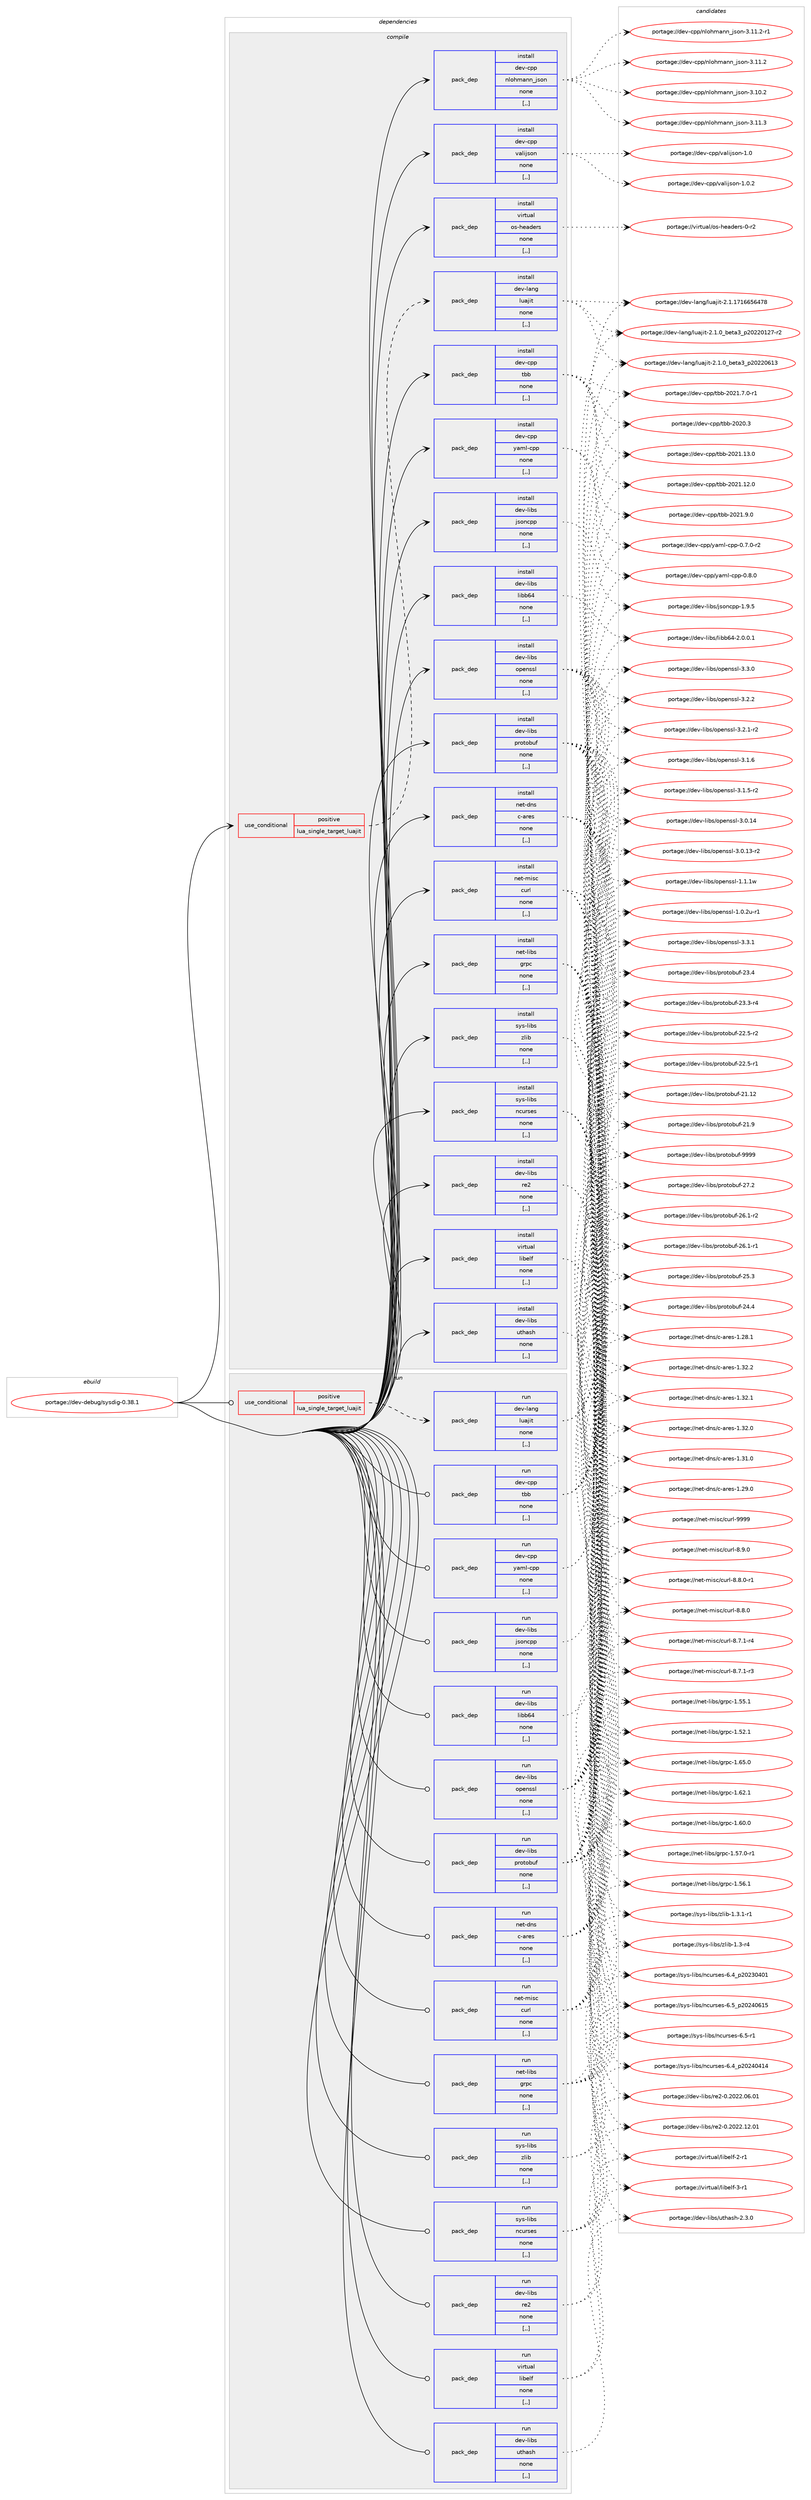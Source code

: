 digraph prolog {

# *************
# Graph options
# *************

newrank=true;
concentrate=true;
compound=true;
graph [rankdir=LR,fontname=Helvetica,fontsize=10,ranksep=1.5];#, ranksep=2.5, nodesep=0.2];
edge  [arrowhead=vee];
node  [fontname=Helvetica,fontsize=10];

# **********
# The ebuild
# **********

subgraph cluster_leftcol {
color=gray;
label=<<i>ebuild</i>>;
id [label="portage://dev-debug/sysdig-0.38.1", color=red, width=4, href="../dev-debug/sysdig-0.38.1.svg"];
}

# ****************
# The dependencies
# ****************

subgraph cluster_midcol {
color=gray;
label=<<i>dependencies</i>>;
subgraph cluster_compile {
fillcolor="#eeeeee";
style=filled;
label=<<i>compile</i>>;
subgraph cond19435 {
dependency73099 [label=<<TABLE BORDER="0" CELLBORDER="1" CELLSPACING="0" CELLPADDING="4"><TR><TD ROWSPAN="3" CELLPADDING="10">use_conditional</TD></TR><TR><TD>positive</TD></TR><TR><TD>lua_single_target_luajit</TD></TR></TABLE>>, shape=none, color=red];
subgraph pack52708 {
dependency73100 [label=<<TABLE BORDER="0" CELLBORDER="1" CELLSPACING="0" CELLPADDING="4" WIDTH="220"><TR><TD ROWSPAN="6" CELLPADDING="30">pack_dep</TD></TR><TR><TD WIDTH="110">install</TD></TR><TR><TD>dev-lang</TD></TR><TR><TD>luajit</TD></TR><TR><TD>none</TD></TR><TR><TD>[,,]</TD></TR></TABLE>>, shape=none, color=blue];
}
dependency73099:e -> dependency73100:w [weight=20,style="dashed",arrowhead="vee"];
}
id:e -> dependency73099:w [weight=20,style="solid",arrowhead="vee"];
subgraph pack52709 {
dependency73101 [label=<<TABLE BORDER="0" CELLBORDER="1" CELLSPACING="0" CELLPADDING="4" WIDTH="220"><TR><TD ROWSPAN="6" CELLPADDING="30">pack_dep</TD></TR><TR><TD WIDTH="110">install</TD></TR><TR><TD>dev-cpp</TD></TR><TR><TD>nlohmann_json</TD></TR><TR><TD>none</TD></TR><TR><TD>[,,]</TD></TR></TABLE>>, shape=none, color=blue];
}
id:e -> dependency73101:w [weight=20,style="solid",arrowhead="vee"];
subgraph pack52710 {
dependency73102 [label=<<TABLE BORDER="0" CELLBORDER="1" CELLSPACING="0" CELLPADDING="4" WIDTH="220"><TR><TD ROWSPAN="6" CELLPADDING="30">pack_dep</TD></TR><TR><TD WIDTH="110">install</TD></TR><TR><TD>dev-cpp</TD></TR><TR><TD>tbb</TD></TR><TR><TD>none</TD></TR><TR><TD>[,,]</TD></TR></TABLE>>, shape=none, color=blue];
}
id:e -> dependency73102:w [weight=20,style="solid",arrowhead="vee"];
subgraph pack52711 {
dependency73103 [label=<<TABLE BORDER="0" CELLBORDER="1" CELLSPACING="0" CELLPADDING="4" WIDTH="220"><TR><TD ROWSPAN="6" CELLPADDING="30">pack_dep</TD></TR><TR><TD WIDTH="110">install</TD></TR><TR><TD>dev-cpp</TD></TR><TR><TD>valijson</TD></TR><TR><TD>none</TD></TR><TR><TD>[,,]</TD></TR></TABLE>>, shape=none, color=blue];
}
id:e -> dependency73103:w [weight=20,style="solid",arrowhead="vee"];
subgraph pack52712 {
dependency73104 [label=<<TABLE BORDER="0" CELLBORDER="1" CELLSPACING="0" CELLPADDING="4" WIDTH="220"><TR><TD ROWSPAN="6" CELLPADDING="30">pack_dep</TD></TR><TR><TD WIDTH="110">install</TD></TR><TR><TD>dev-cpp</TD></TR><TR><TD>yaml-cpp</TD></TR><TR><TD>none</TD></TR><TR><TD>[,,]</TD></TR></TABLE>>, shape=none, color=blue];
}
id:e -> dependency73104:w [weight=20,style="solid",arrowhead="vee"];
subgraph pack52713 {
dependency73105 [label=<<TABLE BORDER="0" CELLBORDER="1" CELLSPACING="0" CELLPADDING="4" WIDTH="220"><TR><TD ROWSPAN="6" CELLPADDING="30">pack_dep</TD></TR><TR><TD WIDTH="110">install</TD></TR><TR><TD>dev-libs</TD></TR><TR><TD>jsoncpp</TD></TR><TR><TD>none</TD></TR><TR><TD>[,,]</TD></TR></TABLE>>, shape=none, color=blue];
}
id:e -> dependency73105:w [weight=20,style="solid",arrowhead="vee"];
subgraph pack52714 {
dependency73106 [label=<<TABLE BORDER="0" CELLBORDER="1" CELLSPACING="0" CELLPADDING="4" WIDTH="220"><TR><TD ROWSPAN="6" CELLPADDING="30">pack_dep</TD></TR><TR><TD WIDTH="110">install</TD></TR><TR><TD>dev-libs</TD></TR><TR><TD>libb64</TD></TR><TR><TD>none</TD></TR><TR><TD>[,,]</TD></TR></TABLE>>, shape=none, color=blue];
}
id:e -> dependency73106:w [weight=20,style="solid",arrowhead="vee"];
subgraph pack52715 {
dependency73107 [label=<<TABLE BORDER="0" CELLBORDER="1" CELLSPACING="0" CELLPADDING="4" WIDTH="220"><TR><TD ROWSPAN="6" CELLPADDING="30">pack_dep</TD></TR><TR><TD WIDTH="110">install</TD></TR><TR><TD>dev-libs</TD></TR><TR><TD>openssl</TD></TR><TR><TD>none</TD></TR><TR><TD>[,,]</TD></TR></TABLE>>, shape=none, color=blue];
}
id:e -> dependency73107:w [weight=20,style="solid",arrowhead="vee"];
subgraph pack52716 {
dependency73108 [label=<<TABLE BORDER="0" CELLBORDER="1" CELLSPACING="0" CELLPADDING="4" WIDTH="220"><TR><TD ROWSPAN="6" CELLPADDING="30">pack_dep</TD></TR><TR><TD WIDTH="110">install</TD></TR><TR><TD>dev-libs</TD></TR><TR><TD>protobuf</TD></TR><TR><TD>none</TD></TR><TR><TD>[,,]</TD></TR></TABLE>>, shape=none, color=blue];
}
id:e -> dependency73108:w [weight=20,style="solid",arrowhead="vee"];
subgraph pack52717 {
dependency73109 [label=<<TABLE BORDER="0" CELLBORDER="1" CELLSPACING="0" CELLPADDING="4" WIDTH="220"><TR><TD ROWSPAN="6" CELLPADDING="30">pack_dep</TD></TR><TR><TD WIDTH="110">install</TD></TR><TR><TD>dev-libs</TD></TR><TR><TD>re2</TD></TR><TR><TD>none</TD></TR><TR><TD>[,,]</TD></TR></TABLE>>, shape=none, color=blue];
}
id:e -> dependency73109:w [weight=20,style="solid",arrowhead="vee"];
subgraph pack52718 {
dependency73110 [label=<<TABLE BORDER="0" CELLBORDER="1" CELLSPACING="0" CELLPADDING="4" WIDTH="220"><TR><TD ROWSPAN="6" CELLPADDING="30">pack_dep</TD></TR><TR><TD WIDTH="110">install</TD></TR><TR><TD>dev-libs</TD></TR><TR><TD>uthash</TD></TR><TR><TD>none</TD></TR><TR><TD>[,,]</TD></TR></TABLE>>, shape=none, color=blue];
}
id:e -> dependency73110:w [weight=20,style="solid",arrowhead="vee"];
subgraph pack52719 {
dependency73111 [label=<<TABLE BORDER="0" CELLBORDER="1" CELLSPACING="0" CELLPADDING="4" WIDTH="220"><TR><TD ROWSPAN="6" CELLPADDING="30">pack_dep</TD></TR><TR><TD WIDTH="110">install</TD></TR><TR><TD>net-dns</TD></TR><TR><TD>c-ares</TD></TR><TR><TD>none</TD></TR><TR><TD>[,,]</TD></TR></TABLE>>, shape=none, color=blue];
}
id:e -> dependency73111:w [weight=20,style="solid",arrowhead="vee"];
subgraph pack52720 {
dependency73112 [label=<<TABLE BORDER="0" CELLBORDER="1" CELLSPACING="0" CELLPADDING="4" WIDTH="220"><TR><TD ROWSPAN="6" CELLPADDING="30">pack_dep</TD></TR><TR><TD WIDTH="110">install</TD></TR><TR><TD>net-libs</TD></TR><TR><TD>grpc</TD></TR><TR><TD>none</TD></TR><TR><TD>[,,]</TD></TR></TABLE>>, shape=none, color=blue];
}
id:e -> dependency73112:w [weight=20,style="solid",arrowhead="vee"];
subgraph pack52721 {
dependency73113 [label=<<TABLE BORDER="0" CELLBORDER="1" CELLSPACING="0" CELLPADDING="4" WIDTH="220"><TR><TD ROWSPAN="6" CELLPADDING="30">pack_dep</TD></TR><TR><TD WIDTH="110">install</TD></TR><TR><TD>net-misc</TD></TR><TR><TD>curl</TD></TR><TR><TD>none</TD></TR><TR><TD>[,,]</TD></TR></TABLE>>, shape=none, color=blue];
}
id:e -> dependency73113:w [weight=20,style="solid",arrowhead="vee"];
subgraph pack52722 {
dependency73114 [label=<<TABLE BORDER="0" CELLBORDER="1" CELLSPACING="0" CELLPADDING="4" WIDTH="220"><TR><TD ROWSPAN="6" CELLPADDING="30">pack_dep</TD></TR><TR><TD WIDTH="110">install</TD></TR><TR><TD>sys-libs</TD></TR><TR><TD>ncurses</TD></TR><TR><TD>none</TD></TR><TR><TD>[,,]</TD></TR></TABLE>>, shape=none, color=blue];
}
id:e -> dependency73114:w [weight=20,style="solid",arrowhead="vee"];
subgraph pack52723 {
dependency73115 [label=<<TABLE BORDER="0" CELLBORDER="1" CELLSPACING="0" CELLPADDING="4" WIDTH="220"><TR><TD ROWSPAN="6" CELLPADDING="30">pack_dep</TD></TR><TR><TD WIDTH="110">install</TD></TR><TR><TD>sys-libs</TD></TR><TR><TD>zlib</TD></TR><TR><TD>none</TD></TR><TR><TD>[,,]</TD></TR></TABLE>>, shape=none, color=blue];
}
id:e -> dependency73115:w [weight=20,style="solid",arrowhead="vee"];
subgraph pack52724 {
dependency73116 [label=<<TABLE BORDER="0" CELLBORDER="1" CELLSPACING="0" CELLPADDING="4" WIDTH="220"><TR><TD ROWSPAN="6" CELLPADDING="30">pack_dep</TD></TR><TR><TD WIDTH="110">install</TD></TR><TR><TD>virtual</TD></TR><TR><TD>libelf</TD></TR><TR><TD>none</TD></TR><TR><TD>[,,]</TD></TR></TABLE>>, shape=none, color=blue];
}
id:e -> dependency73116:w [weight=20,style="solid",arrowhead="vee"];
subgraph pack52725 {
dependency73117 [label=<<TABLE BORDER="0" CELLBORDER="1" CELLSPACING="0" CELLPADDING="4" WIDTH="220"><TR><TD ROWSPAN="6" CELLPADDING="30">pack_dep</TD></TR><TR><TD WIDTH="110">install</TD></TR><TR><TD>virtual</TD></TR><TR><TD>os-headers</TD></TR><TR><TD>none</TD></TR><TR><TD>[,,]</TD></TR></TABLE>>, shape=none, color=blue];
}
id:e -> dependency73117:w [weight=20,style="solid",arrowhead="vee"];
}
subgraph cluster_compileandrun {
fillcolor="#eeeeee";
style=filled;
label=<<i>compile and run</i>>;
}
subgraph cluster_run {
fillcolor="#eeeeee";
style=filled;
label=<<i>run</i>>;
subgraph cond19436 {
dependency73118 [label=<<TABLE BORDER="0" CELLBORDER="1" CELLSPACING="0" CELLPADDING="4"><TR><TD ROWSPAN="3" CELLPADDING="10">use_conditional</TD></TR><TR><TD>positive</TD></TR><TR><TD>lua_single_target_luajit</TD></TR></TABLE>>, shape=none, color=red];
subgraph pack52726 {
dependency73119 [label=<<TABLE BORDER="0" CELLBORDER="1" CELLSPACING="0" CELLPADDING="4" WIDTH="220"><TR><TD ROWSPAN="6" CELLPADDING="30">pack_dep</TD></TR><TR><TD WIDTH="110">run</TD></TR><TR><TD>dev-lang</TD></TR><TR><TD>luajit</TD></TR><TR><TD>none</TD></TR><TR><TD>[,,]</TD></TR></TABLE>>, shape=none, color=blue];
}
dependency73118:e -> dependency73119:w [weight=20,style="dashed",arrowhead="vee"];
}
id:e -> dependency73118:w [weight=20,style="solid",arrowhead="odot"];
subgraph pack52727 {
dependency73120 [label=<<TABLE BORDER="0" CELLBORDER="1" CELLSPACING="0" CELLPADDING="4" WIDTH="220"><TR><TD ROWSPAN="6" CELLPADDING="30">pack_dep</TD></TR><TR><TD WIDTH="110">run</TD></TR><TR><TD>dev-cpp</TD></TR><TR><TD>tbb</TD></TR><TR><TD>none</TD></TR><TR><TD>[,,]</TD></TR></TABLE>>, shape=none, color=blue];
}
id:e -> dependency73120:w [weight=20,style="solid",arrowhead="odot"];
subgraph pack52728 {
dependency73121 [label=<<TABLE BORDER="0" CELLBORDER="1" CELLSPACING="0" CELLPADDING="4" WIDTH="220"><TR><TD ROWSPAN="6" CELLPADDING="30">pack_dep</TD></TR><TR><TD WIDTH="110">run</TD></TR><TR><TD>dev-cpp</TD></TR><TR><TD>yaml-cpp</TD></TR><TR><TD>none</TD></TR><TR><TD>[,,]</TD></TR></TABLE>>, shape=none, color=blue];
}
id:e -> dependency73121:w [weight=20,style="solid",arrowhead="odot"];
subgraph pack52729 {
dependency73122 [label=<<TABLE BORDER="0" CELLBORDER="1" CELLSPACING="0" CELLPADDING="4" WIDTH="220"><TR><TD ROWSPAN="6" CELLPADDING="30">pack_dep</TD></TR><TR><TD WIDTH="110">run</TD></TR><TR><TD>dev-libs</TD></TR><TR><TD>jsoncpp</TD></TR><TR><TD>none</TD></TR><TR><TD>[,,]</TD></TR></TABLE>>, shape=none, color=blue];
}
id:e -> dependency73122:w [weight=20,style="solid",arrowhead="odot"];
subgraph pack52730 {
dependency73123 [label=<<TABLE BORDER="0" CELLBORDER="1" CELLSPACING="0" CELLPADDING="4" WIDTH="220"><TR><TD ROWSPAN="6" CELLPADDING="30">pack_dep</TD></TR><TR><TD WIDTH="110">run</TD></TR><TR><TD>dev-libs</TD></TR><TR><TD>libb64</TD></TR><TR><TD>none</TD></TR><TR><TD>[,,]</TD></TR></TABLE>>, shape=none, color=blue];
}
id:e -> dependency73123:w [weight=20,style="solid",arrowhead="odot"];
subgraph pack52731 {
dependency73124 [label=<<TABLE BORDER="0" CELLBORDER="1" CELLSPACING="0" CELLPADDING="4" WIDTH="220"><TR><TD ROWSPAN="6" CELLPADDING="30">pack_dep</TD></TR><TR><TD WIDTH="110">run</TD></TR><TR><TD>dev-libs</TD></TR><TR><TD>openssl</TD></TR><TR><TD>none</TD></TR><TR><TD>[,,]</TD></TR></TABLE>>, shape=none, color=blue];
}
id:e -> dependency73124:w [weight=20,style="solid",arrowhead="odot"];
subgraph pack52732 {
dependency73125 [label=<<TABLE BORDER="0" CELLBORDER="1" CELLSPACING="0" CELLPADDING="4" WIDTH="220"><TR><TD ROWSPAN="6" CELLPADDING="30">pack_dep</TD></TR><TR><TD WIDTH="110">run</TD></TR><TR><TD>dev-libs</TD></TR><TR><TD>protobuf</TD></TR><TR><TD>none</TD></TR><TR><TD>[,,]</TD></TR></TABLE>>, shape=none, color=blue];
}
id:e -> dependency73125:w [weight=20,style="solid",arrowhead="odot"];
subgraph pack52733 {
dependency73126 [label=<<TABLE BORDER="0" CELLBORDER="1" CELLSPACING="0" CELLPADDING="4" WIDTH="220"><TR><TD ROWSPAN="6" CELLPADDING="30">pack_dep</TD></TR><TR><TD WIDTH="110">run</TD></TR><TR><TD>dev-libs</TD></TR><TR><TD>re2</TD></TR><TR><TD>none</TD></TR><TR><TD>[,,]</TD></TR></TABLE>>, shape=none, color=blue];
}
id:e -> dependency73126:w [weight=20,style="solid",arrowhead="odot"];
subgraph pack52734 {
dependency73127 [label=<<TABLE BORDER="0" CELLBORDER="1" CELLSPACING="0" CELLPADDING="4" WIDTH="220"><TR><TD ROWSPAN="6" CELLPADDING="30">pack_dep</TD></TR><TR><TD WIDTH="110">run</TD></TR><TR><TD>dev-libs</TD></TR><TR><TD>uthash</TD></TR><TR><TD>none</TD></TR><TR><TD>[,,]</TD></TR></TABLE>>, shape=none, color=blue];
}
id:e -> dependency73127:w [weight=20,style="solid",arrowhead="odot"];
subgraph pack52735 {
dependency73128 [label=<<TABLE BORDER="0" CELLBORDER="1" CELLSPACING="0" CELLPADDING="4" WIDTH="220"><TR><TD ROWSPAN="6" CELLPADDING="30">pack_dep</TD></TR><TR><TD WIDTH="110">run</TD></TR><TR><TD>net-dns</TD></TR><TR><TD>c-ares</TD></TR><TR><TD>none</TD></TR><TR><TD>[,,]</TD></TR></TABLE>>, shape=none, color=blue];
}
id:e -> dependency73128:w [weight=20,style="solid",arrowhead="odot"];
subgraph pack52736 {
dependency73129 [label=<<TABLE BORDER="0" CELLBORDER="1" CELLSPACING="0" CELLPADDING="4" WIDTH="220"><TR><TD ROWSPAN="6" CELLPADDING="30">pack_dep</TD></TR><TR><TD WIDTH="110">run</TD></TR><TR><TD>net-libs</TD></TR><TR><TD>grpc</TD></TR><TR><TD>none</TD></TR><TR><TD>[,,]</TD></TR></TABLE>>, shape=none, color=blue];
}
id:e -> dependency73129:w [weight=20,style="solid",arrowhead="odot"];
subgraph pack52737 {
dependency73130 [label=<<TABLE BORDER="0" CELLBORDER="1" CELLSPACING="0" CELLPADDING="4" WIDTH="220"><TR><TD ROWSPAN="6" CELLPADDING="30">pack_dep</TD></TR><TR><TD WIDTH="110">run</TD></TR><TR><TD>net-misc</TD></TR><TR><TD>curl</TD></TR><TR><TD>none</TD></TR><TR><TD>[,,]</TD></TR></TABLE>>, shape=none, color=blue];
}
id:e -> dependency73130:w [weight=20,style="solid",arrowhead="odot"];
subgraph pack52738 {
dependency73131 [label=<<TABLE BORDER="0" CELLBORDER="1" CELLSPACING="0" CELLPADDING="4" WIDTH="220"><TR><TD ROWSPAN="6" CELLPADDING="30">pack_dep</TD></TR><TR><TD WIDTH="110">run</TD></TR><TR><TD>sys-libs</TD></TR><TR><TD>ncurses</TD></TR><TR><TD>none</TD></TR><TR><TD>[,,]</TD></TR></TABLE>>, shape=none, color=blue];
}
id:e -> dependency73131:w [weight=20,style="solid",arrowhead="odot"];
subgraph pack52739 {
dependency73132 [label=<<TABLE BORDER="0" CELLBORDER="1" CELLSPACING="0" CELLPADDING="4" WIDTH="220"><TR><TD ROWSPAN="6" CELLPADDING="30">pack_dep</TD></TR><TR><TD WIDTH="110">run</TD></TR><TR><TD>sys-libs</TD></TR><TR><TD>zlib</TD></TR><TR><TD>none</TD></TR><TR><TD>[,,]</TD></TR></TABLE>>, shape=none, color=blue];
}
id:e -> dependency73132:w [weight=20,style="solid",arrowhead="odot"];
subgraph pack52740 {
dependency73133 [label=<<TABLE BORDER="0" CELLBORDER="1" CELLSPACING="0" CELLPADDING="4" WIDTH="220"><TR><TD ROWSPAN="6" CELLPADDING="30">pack_dep</TD></TR><TR><TD WIDTH="110">run</TD></TR><TR><TD>virtual</TD></TR><TR><TD>libelf</TD></TR><TR><TD>none</TD></TR><TR><TD>[,,]</TD></TR></TABLE>>, shape=none, color=blue];
}
id:e -> dependency73133:w [weight=20,style="solid",arrowhead="odot"];
}
}

# **************
# The candidates
# **************

subgraph cluster_choices {
rank=same;
color=gray;
label=<<i>candidates</i>>;

subgraph choice52708 {
color=black;
nodesep=1;
choice10010111845108971101034710811797106105116455046494649554954545354525556 [label="portage://dev-lang/luajit-2.1.1716656478", color=red, width=4,href="../dev-lang/luajit-2.1.1716656478.svg"];
choice1001011184510897110103471081179710610511645504649464895981011169751951125048505048544951 [label="portage://dev-lang/luajit-2.1.0_beta3_p20220613", color=red, width=4,href="../dev-lang/luajit-2.1.0_beta3_p20220613.svg"];
choice10010111845108971101034710811797106105116455046494648959810111697519511250485050484950554511450 [label="portage://dev-lang/luajit-2.1.0_beta3_p20220127-r2", color=red, width=4,href="../dev-lang/luajit-2.1.0_beta3_p20220127-r2.svg"];
dependency73100:e -> choice10010111845108971101034710811797106105116455046494649554954545354525556:w [style=dotted,weight="100"];
dependency73100:e -> choice1001011184510897110103471081179710610511645504649464895981011169751951125048505048544951:w [style=dotted,weight="100"];
dependency73100:e -> choice10010111845108971101034710811797106105116455046494648959810111697519511250485050484950554511450:w [style=dotted,weight="100"];
}
subgraph choice52709 {
color=black;
nodesep=1;
choice100101118459911211247110108111104109971101109510611511111045514649494651 [label="portage://dev-cpp/nlohmann_json-3.11.3", color=red, width=4,href="../dev-cpp/nlohmann_json-3.11.3.svg"];
choice1001011184599112112471101081111041099711011095106115111110455146494946504511449 [label="portage://dev-cpp/nlohmann_json-3.11.2-r1", color=red, width=4,href="../dev-cpp/nlohmann_json-3.11.2-r1.svg"];
choice100101118459911211247110108111104109971101109510611511111045514649494650 [label="portage://dev-cpp/nlohmann_json-3.11.2", color=red, width=4,href="../dev-cpp/nlohmann_json-3.11.2.svg"];
choice100101118459911211247110108111104109971101109510611511111045514649484650 [label="portage://dev-cpp/nlohmann_json-3.10.2", color=red, width=4,href="../dev-cpp/nlohmann_json-3.10.2.svg"];
dependency73101:e -> choice100101118459911211247110108111104109971101109510611511111045514649494651:w [style=dotted,weight="100"];
dependency73101:e -> choice1001011184599112112471101081111041099711011095106115111110455146494946504511449:w [style=dotted,weight="100"];
dependency73101:e -> choice100101118459911211247110108111104109971101109510611511111045514649494650:w [style=dotted,weight="100"];
dependency73101:e -> choice100101118459911211247110108111104109971101109510611511111045514649484650:w [style=dotted,weight="100"];
}
subgraph choice52710 {
color=black;
nodesep=1;
choice100101118459911211247116989845504850494649514648 [label="portage://dev-cpp/tbb-2021.13.0", color=red, width=4,href="../dev-cpp/tbb-2021.13.0.svg"];
choice100101118459911211247116989845504850494649504648 [label="portage://dev-cpp/tbb-2021.12.0", color=red, width=4,href="../dev-cpp/tbb-2021.12.0.svg"];
choice1001011184599112112471169898455048504946574648 [label="portage://dev-cpp/tbb-2021.9.0", color=red, width=4,href="../dev-cpp/tbb-2021.9.0.svg"];
choice10010111845991121124711698984550485049465546484511449 [label="portage://dev-cpp/tbb-2021.7.0-r1", color=red, width=4,href="../dev-cpp/tbb-2021.7.0-r1.svg"];
choice100101118459911211247116989845504850484651 [label="portage://dev-cpp/tbb-2020.3", color=red, width=4,href="../dev-cpp/tbb-2020.3.svg"];
dependency73102:e -> choice100101118459911211247116989845504850494649514648:w [style=dotted,weight="100"];
dependency73102:e -> choice100101118459911211247116989845504850494649504648:w [style=dotted,weight="100"];
dependency73102:e -> choice1001011184599112112471169898455048504946574648:w [style=dotted,weight="100"];
dependency73102:e -> choice10010111845991121124711698984550485049465546484511449:w [style=dotted,weight="100"];
dependency73102:e -> choice100101118459911211247116989845504850484651:w [style=dotted,weight="100"];
}
subgraph choice52711 {
color=black;
nodesep=1;
choice10010111845991121124711897108105106115111110454946484650 [label="portage://dev-cpp/valijson-1.0.2", color=red, width=4,href="../dev-cpp/valijson-1.0.2.svg"];
choice1001011184599112112471189710810510611511111045494648 [label="portage://dev-cpp/valijson-1.0", color=red, width=4,href="../dev-cpp/valijson-1.0.svg"];
dependency73103:e -> choice10010111845991121124711897108105106115111110454946484650:w [style=dotted,weight="100"];
dependency73103:e -> choice1001011184599112112471189710810510611511111045494648:w [style=dotted,weight="100"];
}
subgraph choice52712 {
color=black;
nodesep=1;
choice100101118459911211247121971091084599112112454846564648 [label="portage://dev-cpp/yaml-cpp-0.8.0", color=red, width=4,href="../dev-cpp/yaml-cpp-0.8.0.svg"];
choice1001011184599112112471219710910845991121124548465546484511450 [label="portage://dev-cpp/yaml-cpp-0.7.0-r2", color=red, width=4,href="../dev-cpp/yaml-cpp-0.7.0-r2.svg"];
dependency73104:e -> choice100101118459911211247121971091084599112112454846564648:w [style=dotted,weight="100"];
dependency73104:e -> choice1001011184599112112471219710910845991121124548465546484511450:w [style=dotted,weight="100"];
}
subgraph choice52713 {
color=black;
nodesep=1;
choice10010111845108105981154710611511111099112112454946574653 [label="portage://dev-libs/jsoncpp-1.9.5", color=red, width=4,href="../dev-libs/jsoncpp-1.9.5.svg"];
dependency73105:e -> choice10010111845108105981154710611511111099112112454946574653:w [style=dotted,weight="100"];
}
subgraph choice52714 {
color=black;
nodesep=1;
choice100101118451081059811547108105989854524550464846484649 [label="portage://dev-libs/libb64-2.0.0.1", color=red, width=4,href="../dev-libs/libb64-2.0.0.1.svg"];
dependency73106:e -> choice100101118451081059811547108105989854524550464846484649:w [style=dotted,weight="100"];
}
subgraph choice52715 {
color=black;
nodesep=1;
choice100101118451081059811547111112101110115115108455146514649 [label="portage://dev-libs/openssl-3.3.1", color=red, width=4,href="../dev-libs/openssl-3.3.1.svg"];
choice100101118451081059811547111112101110115115108455146514648 [label="portage://dev-libs/openssl-3.3.0", color=red, width=4,href="../dev-libs/openssl-3.3.0.svg"];
choice100101118451081059811547111112101110115115108455146504650 [label="portage://dev-libs/openssl-3.2.2", color=red, width=4,href="../dev-libs/openssl-3.2.2.svg"];
choice1001011184510810598115471111121011101151151084551465046494511450 [label="portage://dev-libs/openssl-3.2.1-r2", color=red, width=4,href="../dev-libs/openssl-3.2.1-r2.svg"];
choice100101118451081059811547111112101110115115108455146494654 [label="portage://dev-libs/openssl-3.1.6", color=red, width=4,href="../dev-libs/openssl-3.1.6.svg"];
choice1001011184510810598115471111121011101151151084551464946534511450 [label="portage://dev-libs/openssl-3.1.5-r2", color=red, width=4,href="../dev-libs/openssl-3.1.5-r2.svg"];
choice10010111845108105981154711111210111011511510845514648464952 [label="portage://dev-libs/openssl-3.0.14", color=red, width=4,href="../dev-libs/openssl-3.0.14.svg"];
choice100101118451081059811547111112101110115115108455146484649514511450 [label="portage://dev-libs/openssl-3.0.13-r2", color=red, width=4,href="../dev-libs/openssl-3.0.13-r2.svg"];
choice100101118451081059811547111112101110115115108454946494649119 [label="portage://dev-libs/openssl-1.1.1w", color=red, width=4,href="../dev-libs/openssl-1.1.1w.svg"];
choice1001011184510810598115471111121011101151151084549464846501174511449 [label="portage://dev-libs/openssl-1.0.2u-r1", color=red, width=4,href="../dev-libs/openssl-1.0.2u-r1.svg"];
dependency73107:e -> choice100101118451081059811547111112101110115115108455146514649:w [style=dotted,weight="100"];
dependency73107:e -> choice100101118451081059811547111112101110115115108455146514648:w [style=dotted,weight="100"];
dependency73107:e -> choice100101118451081059811547111112101110115115108455146504650:w [style=dotted,weight="100"];
dependency73107:e -> choice1001011184510810598115471111121011101151151084551465046494511450:w [style=dotted,weight="100"];
dependency73107:e -> choice100101118451081059811547111112101110115115108455146494654:w [style=dotted,weight="100"];
dependency73107:e -> choice1001011184510810598115471111121011101151151084551464946534511450:w [style=dotted,weight="100"];
dependency73107:e -> choice10010111845108105981154711111210111011511510845514648464952:w [style=dotted,weight="100"];
dependency73107:e -> choice100101118451081059811547111112101110115115108455146484649514511450:w [style=dotted,weight="100"];
dependency73107:e -> choice100101118451081059811547111112101110115115108454946494649119:w [style=dotted,weight="100"];
dependency73107:e -> choice1001011184510810598115471111121011101151151084549464846501174511449:w [style=dotted,weight="100"];
}
subgraph choice52716 {
color=black;
nodesep=1;
choice100101118451081059811547112114111116111981171024557575757 [label="portage://dev-libs/protobuf-9999", color=red, width=4,href="../dev-libs/protobuf-9999.svg"];
choice100101118451081059811547112114111116111981171024550554650 [label="portage://dev-libs/protobuf-27.2", color=red, width=4,href="../dev-libs/protobuf-27.2.svg"];
choice1001011184510810598115471121141111161119811710245505446494511450 [label="portage://dev-libs/protobuf-26.1-r2", color=red, width=4,href="../dev-libs/protobuf-26.1-r2.svg"];
choice1001011184510810598115471121141111161119811710245505446494511449 [label="portage://dev-libs/protobuf-26.1-r1", color=red, width=4,href="../dev-libs/protobuf-26.1-r1.svg"];
choice100101118451081059811547112114111116111981171024550534651 [label="portage://dev-libs/protobuf-25.3", color=red, width=4,href="../dev-libs/protobuf-25.3.svg"];
choice100101118451081059811547112114111116111981171024550524652 [label="portage://dev-libs/protobuf-24.4", color=red, width=4,href="../dev-libs/protobuf-24.4.svg"];
choice100101118451081059811547112114111116111981171024550514652 [label="portage://dev-libs/protobuf-23.4", color=red, width=4,href="../dev-libs/protobuf-23.4.svg"];
choice1001011184510810598115471121141111161119811710245505146514511452 [label="portage://dev-libs/protobuf-23.3-r4", color=red, width=4,href="../dev-libs/protobuf-23.3-r4.svg"];
choice1001011184510810598115471121141111161119811710245505046534511450 [label="portage://dev-libs/protobuf-22.5-r2", color=red, width=4,href="../dev-libs/protobuf-22.5-r2.svg"];
choice1001011184510810598115471121141111161119811710245505046534511449 [label="portage://dev-libs/protobuf-22.5-r1", color=red, width=4,href="../dev-libs/protobuf-22.5-r1.svg"];
choice10010111845108105981154711211411111611198117102455049464950 [label="portage://dev-libs/protobuf-21.12", color=red, width=4,href="../dev-libs/protobuf-21.12.svg"];
choice100101118451081059811547112114111116111981171024550494657 [label="portage://dev-libs/protobuf-21.9", color=red, width=4,href="../dev-libs/protobuf-21.9.svg"];
dependency73108:e -> choice100101118451081059811547112114111116111981171024557575757:w [style=dotted,weight="100"];
dependency73108:e -> choice100101118451081059811547112114111116111981171024550554650:w [style=dotted,weight="100"];
dependency73108:e -> choice1001011184510810598115471121141111161119811710245505446494511450:w [style=dotted,weight="100"];
dependency73108:e -> choice1001011184510810598115471121141111161119811710245505446494511449:w [style=dotted,weight="100"];
dependency73108:e -> choice100101118451081059811547112114111116111981171024550534651:w [style=dotted,weight="100"];
dependency73108:e -> choice100101118451081059811547112114111116111981171024550524652:w [style=dotted,weight="100"];
dependency73108:e -> choice100101118451081059811547112114111116111981171024550514652:w [style=dotted,weight="100"];
dependency73108:e -> choice1001011184510810598115471121141111161119811710245505146514511452:w [style=dotted,weight="100"];
dependency73108:e -> choice1001011184510810598115471121141111161119811710245505046534511450:w [style=dotted,weight="100"];
dependency73108:e -> choice1001011184510810598115471121141111161119811710245505046534511449:w [style=dotted,weight="100"];
dependency73108:e -> choice10010111845108105981154711211411111611198117102455049464950:w [style=dotted,weight="100"];
dependency73108:e -> choice100101118451081059811547112114111116111981171024550494657:w [style=dotted,weight="100"];
}
subgraph choice52717 {
color=black;
nodesep=1;
choice1001011184510810598115471141015045484650485050464950464849 [label="portage://dev-libs/re2-0.2022.12.01", color=red, width=4,href="../dev-libs/re2-0.2022.12.01.svg"];
choice1001011184510810598115471141015045484650485050464854464849 [label="portage://dev-libs/re2-0.2022.06.01", color=red, width=4,href="../dev-libs/re2-0.2022.06.01.svg"];
dependency73109:e -> choice1001011184510810598115471141015045484650485050464950464849:w [style=dotted,weight="100"];
dependency73109:e -> choice1001011184510810598115471141015045484650485050464854464849:w [style=dotted,weight="100"];
}
subgraph choice52718 {
color=black;
nodesep=1;
choice10010111845108105981154711711610497115104455046514648 [label="portage://dev-libs/uthash-2.3.0", color=red, width=4,href="../dev-libs/uthash-2.3.0.svg"];
dependency73110:e -> choice10010111845108105981154711711610497115104455046514648:w [style=dotted,weight="100"];
}
subgraph choice52719 {
color=black;
nodesep=1;
choice110101116451001101154799459711410111545494651504650 [label="portage://net-dns/c-ares-1.32.2", color=red, width=4,href="../net-dns/c-ares-1.32.2.svg"];
choice110101116451001101154799459711410111545494651504649 [label="portage://net-dns/c-ares-1.32.1", color=red, width=4,href="../net-dns/c-ares-1.32.1.svg"];
choice110101116451001101154799459711410111545494651504648 [label="portage://net-dns/c-ares-1.32.0", color=red, width=4,href="../net-dns/c-ares-1.32.0.svg"];
choice110101116451001101154799459711410111545494651494648 [label="portage://net-dns/c-ares-1.31.0", color=red, width=4,href="../net-dns/c-ares-1.31.0.svg"];
choice110101116451001101154799459711410111545494650574648 [label="portage://net-dns/c-ares-1.29.0", color=red, width=4,href="../net-dns/c-ares-1.29.0.svg"];
choice110101116451001101154799459711410111545494650564649 [label="portage://net-dns/c-ares-1.28.1", color=red, width=4,href="../net-dns/c-ares-1.28.1.svg"];
dependency73111:e -> choice110101116451001101154799459711410111545494651504650:w [style=dotted,weight="100"];
dependency73111:e -> choice110101116451001101154799459711410111545494651504649:w [style=dotted,weight="100"];
dependency73111:e -> choice110101116451001101154799459711410111545494651504648:w [style=dotted,weight="100"];
dependency73111:e -> choice110101116451001101154799459711410111545494651494648:w [style=dotted,weight="100"];
dependency73111:e -> choice110101116451001101154799459711410111545494650574648:w [style=dotted,weight="100"];
dependency73111:e -> choice110101116451001101154799459711410111545494650564649:w [style=dotted,weight="100"];
}
subgraph choice52720 {
color=black;
nodesep=1;
choice1101011164510810598115471031141129945494654534648 [label="portage://net-libs/grpc-1.65.0", color=red, width=4,href="../net-libs/grpc-1.65.0.svg"];
choice1101011164510810598115471031141129945494654504649 [label="portage://net-libs/grpc-1.62.1", color=red, width=4,href="../net-libs/grpc-1.62.1.svg"];
choice1101011164510810598115471031141129945494654484648 [label="portage://net-libs/grpc-1.60.0", color=red, width=4,href="../net-libs/grpc-1.60.0.svg"];
choice11010111645108105981154710311411299454946535546484511449 [label="portage://net-libs/grpc-1.57.0-r1", color=red, width=4,href="../net-libs/grpc-1.57.0-r1.svg"];
choice1101011164510810598115471031141129945494653544649 [label="portage://net-libs/grpc-1.56.1", color=red, width=4,href="../net-libs/grpc-1.56.1.svg"];
choice1101011164510810598115471031141129945494653534649 [label="portage://net-libs/grpc-1.55.1", color=red, width=4,href="../net-libs/grpc-1.55.1.svg"];
choice1101011164510810598115471031141129945494653504649 [label="portage://net-libs/grpc-1.52.1", color=red, width=4,href="../net-libs/grpc-1.52.1.svg"];
dependency73112:e -> choice1101011164510810598115471031141129945494654534648:w [style=dotted,weight="100"];
dependency73112:e -> choice1101011164510810598115471031141129945494654504649:w [style=dotted,weight="100"];
dependency73112:e -> choice1101011164510810598115471031141129945494654484648:w [style=dotted,weight="100"];
dependency73112:e -> choice11010111645108105981154710311411299454946535546484511449:w [style=dotted,weight="100"];
dependency73112:e -> choice1101011164510810598115471031141129945494653544649:w [style=dotted,weight="100"];
dependency73112:e -> choice1101011164510810598115471031141129945494653534649:w [style=dotted,weight="100"];
dependency73112:e -> choice1101011164510810598115471031141129945494653504649:w [style=dotted,weight="100"];
}
subgraph choice52721 {
color=black;
nodesep=1;
choice110101116451091051159947991171141084557575757 [label="portage://net-misc/curl-9999", color=red, width=4,href="../net-misc/curl-9999.svg"];
choice11010111645109105115994799117114108455646574648 [label="portage://net-misc/curl-8.9.0", color=red, width=4,href="../net-misc/curl-8.9.0.svg"];
choice110101116451091051159947991171141084556465646484511449 [label="portage://net-misc/curl-8.8.0-r1", color=red, width=4,href="../net-misc/curl-8.8.0-r1.svg"];
choice11010111645109105115994799117114108455646564648 [label="portage://net-misc/curl-8.8.0", color=red, width=4,href="../net-misc/curl-8.8.0.svg"];
choice110101116451091051159947991171141084556465546494511452 [label="portage://net-misc/curl-8.7.1-r4", color=red, width=4,href="../net-misc/curl-8.7.1-r4.svg"];
choice110101116451091051159947991171141084556465546494511451 [label="portage://net-misc/curl-8.7.1-r3", color=red, width=4,href="../net-misc/curl-8.7.1-r3.svg"];
dependency73113:e -> choice110101116451091051159947991171141084557575757:w [style=dotted,weight="100"];
dependency73113:e -> choice11010111645109105115994799117114108455646574648:w [style=dotted,weight="100"];
dependency73113:e -> choice110101116451091051159947991171141084556465646484511449:w [style=dotted,weight="100"];
dependency73113:e -> choice11010111645109105115994799117114108455646564648:w [style=dotted,weight="100"];
dependency73113:e -> choice110101116451091051159947991171141084556465546494511452:w [style=dotted,weight="100"];
dependency73113:e -> choice110101116451091051159947991171141084556465546494511451:w [style=dotted,weight="100"];
}
subgraph choice52722 {
color=black;
nodesep=1;
choice1151211154510810598115471109911711411510111545544653951125048505248544953 [label="portage://sys-libs/ncurses-6.5_p20240615", color=red, width=4,href="../sys-libs/ncurses-6.5_p20240615.svg"];
choice11512111545108105981154711099117114115101115455446534511449 [label="portage://sys-libs/ncurses-6.5-r1", color=red, width=4,href="../sys-libs/ncurses-6.5-r1.svg"];
choice1151211154510810598115471109911711411510111545544652951125048505248524952 [label="portage://sys-libs/ncurses-6.4_p20240414", color=red, width=4,href="../sys-libs/ncurses-6.4_p20240414.svg"];
choice1151211154510810598115471109911711411510111545544652951125048505148524849 [label="portage://sys-libs/ncurses-6.4_p20230401", color=red, width=4,href="../sys-libs/ncurses-6.4_p20230401.svg"];
dependency73114:e -> choice1151211154510810598115471109911711411510111545544653951125048505248544953:w [style=dotted,weight="100"];
dependency73114:e -> choice11512111545108105981154711099117114115101115455446534511449:w [style=dotted,weight="100"];
dependency73114:e -> choice1151211154510810598115471109911711411510111545544652951125048505248524952:w [style=dotted,weight="100"];
dependency73114:e -> choice1151211154510810598115471109911711411510111545544652951125048505148524849:w [style=dotted,weight="100"];
}
subgraph choice52723 {
color=black;
nodesep=1;
choice115121115451081059811547122108105984549465146494511449 [label="portage://sys-libs/zlib-1.3.1-r1", color=red, width=4,href="../sys-libs/zlib-1.3.1-r1.svg"];
choice11512111545108105981154712210810598454946514511452 [label="portage://sys-libs/zlib-1.3-r4", color=red, width=4,href="../sys-libs/zlib-1.3-r4.svg"];
dependency73115:e -> choice115121115451081059811547122108105984549465146494511449:w [style=dotted,weight="100"];
dependency73115:e -> choice11512111545108105981154712210810598454946514511452:w [style=dotted,weight="100"];
}
subgraph choice52724 {
color=black;
nodesep=1;
choice11810511411611797108471081059810110810245514511449 [label="portage://virtual/libelf-3-r1", color=red, width=4,href="../virtual/libelf-3-r1.svg"];
choice11810511411611797108471081059810110810245504511449 [label="portage://virtual/libelf-2-r1", color=red, width=4,href="../virtual/libelf-2-r1.svg"];
dependency73116:e -> choice11810511411611797108471081059810110810245514511449:w [style=dotted,weight="100"];
dependency73116:e -> choice11810511411611797108471081059810110810245504511449:w [style=dotted,weight="100"];
}
subgraph choice52725 {
color=black;
nodesep=1;
choice1181051141161179710847111115451041019710010111411545484511450 [label="portage://virtual/os-headers-0-r2", color=red, width=4,href="../virtual/os-headers-0-r2.svg"];
dependency73117:e -> choice1181051141161179710847111115451041019710010111411545484511450:w [style=dotted,weight="100"];
}
subgraph choice52726 {
color=black;
nodesep=1;
choice10010111845108971101034710811797106105116455046494649554954545354525556 [label="portage://dev-lang/luajit-2.1.1716656478", color=red, width=4,href="../dev-lang/luajit-2.1.1716656478.svg"];
choice1001011184510897110103471081179710610511645504649464895981011169751951125048505048544951 [label="portage://dev-lang/luajit-2.1.0_beta3_p20220613", color=red, width=4,href="../dev-lang/luajit-2.1.0_beta3_p20220613.svg"];
choice10010111845108971101034710811797106105116455046494648959810111697519511250485050484950554511450 [label="portage://dev-lang/luajit-2.1.0_beta3_p20220127-r2", color=red, width=4,href="../dev-lang/luajit-2.1.0_beta3_p20220127-r2.svg"];
dependency73119:e -> choice10010111845108971101034710811797106105116455046494649554954545354525556:w [style=dotted,weight="100"];
dependency73119:e -> choice1001011184510897110103471081179710610511645504649464895981011169751951125048505048544951:w [style=dotted,weight="100"];
dependency73119:e -> choice10010111845108971101034710811797106105116455046494648959810111697519511250485050484950554511450:w [style=dotted,weight="100"];
}
subgraph choice52727 {
color=black;
nodesep=1;
choice100101118459911211247116989845504850494649514648 [label="portage://dev-cpp/tbb-2021.13.0", color=red, width=4,href="../dev-cpp/tbb-2021.13.0.svg"];
choice100101118459911211247116989845504850494649504648 [label="portage://dev-cpp/tbb-2021.12.0", color=red, width=4,href="../dev-cpp/tbb-2021.12.0.svg"];
choice1001011184599112112471169898455048504946574648 [label="portage://dev-cpp/tbb-2021.9.0", color=red, width=4,href="../dev-cpp/tbb-2021.9.0.svg"];
choice10010111845991121124711698984550485049465546484511449 [label="portage://dev-cpp/tbb-2021.7.0-r1", color=red, width=4,href="../dev-cpp/tbb-2021.7.0-r1.svg"];
choice100101118459911211247116989845504850484651 [label="portage://dev-cpp/tbb-2020.3", color=red, width=4,href="../dev-cpp/tbb-2020.3.svg"];
dependency73120:e -> choice100101118459911211247116989845504850494649514648:w [style=dotted,weight="100"];
dependency73120:e -> choice100101118459911211247116989845504850494649504648:w [style=dotted,weight="100"];
dependency73120:e -> choice1001011184599112112471169898455048504946574648:w [style=dotted,weight="100"];
dependency73120:e -> choice10010111845991121124711698984550485049465546484511449:w [style=dotted,weight="100"];
dependency73120:e -> choice100101118459911211247116989845504850484651:w [style=dotted,weight="100"];
}
subgraph choice52728 {
color=black;
nodesep=1;
choice100101118459911211247121971091084599112112454846564648 [label="portage://dev-cpp/yaml-cpp-0.8.0", color=red, width=4,href="../dev-cpp/yaml-cpp-0.8.0.svg"];
choice1001011184599112112471219710910845991121124548465546484511450 [label="portage://dev-cpp/yaml-cpp-0.7.0-r2", color=red, width=4,href="../dev-cpp/yaml-cpp-0.7.0-r2.svg"];
dependency73121:e -> choice100101118459911211247121971091084599112112454846564648:w [style=dotted,weight="100"];
dependency73121:e -> choice1001011184599112112471219710910845991121124548465546484511450:w [style=dotted,weight="100"];
}
subgraph choice52729 {
color=black;
nodesep=1;
choice10010111845108105981154710611511111099112112454946574653 [label="portage://dev-libs/jsoncpp-1.9.5", color=red, width=4,href="../dev-libs/jsoncpp-1.9.5.svg"];
dependency73122:e -> choice10010111845108105981154710611511111099112112454946574653:w [style=dotted,weight="100"];
}
subgraph choice52730 {
color=black;
nodesep=1;
choice100101118451081059811547108105989854524550464846484649 [label="portage://dev-libs/libb64-2.0.0.1", color=red, width=4,href="../dev-libs/libb64-2.0.0.1.svg"];
dependency73123:e -> choice100101118451081059811547108105989854524550464846484649:w [style=dotted,weight="100"];
}
subgraph choice52731 {
color=black;
nodesep=1;
choice100101118451081059811547111112101110115115108455146514649 [label="portage://dev-libs/openssl-3.3.1", color=red, width=4,href="../dev-libs/openssl-3.3.1.svg"];
choice100101118451081059811547111112101110115115108455146514648 [label="portage://dev-libs/openssl-3.3.0", color=red, width=4,href="../dev-libs/openssl-3.3.0.svg"];
choice100101118451081059811547111112101110115115108455146504650 [label="portage://dev-libs/openssl-3.2.2", color=red, width=4,href="../dev-libs/openssl-3.2.2.svg"];
choice1001011184510810598115471111121011101151151084551465046494511450 [label="portage://dev-libs/openssl-3.2.1-r2", color=red, width=4,href="../dev-libs/openssl-3.2.1-r2.svg"];
choice100101118451081059811547111112101110115115108455146494654 [label="portage://dev-libs/openssl-3.1.6", color=red, width=4,href="../dev-libs/openssl-3.1.6.svg"];
choice1001011184510810598115471111121011101151151084551464946534511450 [label="portage://dev-libs/openssl-3.1.5-r2", color=red, width=4,href="../dev-libs/openssl-3.1.5-r2.svg"];
choice10010111845108105981154711111210111011511510845514648464952 [label="portage://dev-libs/openssl-3.0.14", color=red, width=4,href="../dev-libs/openssl-3.0.14.svg"];
choice100101118451081059811547111112101110115115108455146484649514511450 [label="portage://dev-libs/openssl-3.0.13-r2", color=red, width=4,href="../dev-libs/openssl-3.0.13-r2.svg"];
choice100101118451081059811547111112101110115115108454946494649119 [label="portage://dev-libs/openssl-1.1.1w", color=red, width=4,href="../dev-libs/openssl-1.1.1w.svg"];
choice1001011184510810598115471111121011101151151084549464846501174511449 [label="portage://dev-libs/openssl-1.0.2u-r1", color=red, width=4,href="../dev-libs/openssl-1.0.2u-r1.svg"];
dependency73124:e -> choice100101118451081059811547111112101110115115108455146514649:w [style=dotted,weight="100"];
dependency73124:e -> choice100101118451081059811547111112101110115115108455146514648:w [style=dotted,weight="100"];
dependency73124:e -> choice100101118451081059811547111112101110115115108455146504650:w [style=dotted,weight="100"];
dependency73124:e -> choice1001011184510810598115471111121011101151151084551465046494511450:w [style=dotted,weight="100"];
dependency73124:e -> choice100101118451081059811547111112101110115115108455146494654:w [style=dotted,weight="100"];
dependency73124:e -> choice1001011184510810598115471111121011101151151084551464946534511450:w [style=dotted,weight="100"];
dependency73124:e -> choice10010111845108105981154711111210111011511510845514648464952:w [style=dotted,weight="100"];
dependency73124:e -> choice100101118451081059811547111112101110115115108455146484649514511450:w [style=dotted,weight="100"];
dependency73124:e -> choice100101118451081059811547111112101110115115108454946494649119:w [style=dotted,weight="100"];
dependency73124:e -> choice1001011184510810598115471111121011101151151084549464846501174511449:w [style=dotted,weight="100"];
}
subgraph choice52732 {
color=black;
nodesep=1;
choice100101118451081059811547112114111116111981171024557575757 [label="portage://dev-libs/protobuf-9999", color=red, width=4,href="../dev-libs/protobuf-9999.svg"];
choice100101118451081059811547112114111116111981171024550554650 [label="portage://dev-libs/protobuf-27.2", color=red, width=4,href="../dev-libs/protobuf-27.2.svg"];
choice1001011184510810598115471121141111161119811710245505446494511450 [label="portage://dev-libs/protobuf-26.1-r2", color=red, width=4,href="../dev-libs/protobuf-26.1-r2.svg"];
choice1001011184510810598115471121141111161119811710245505446494511449 [label="portage://dev-libs/protobuf-26.1-r1", color=red, width=4,href="../dev-libs/protobuf-26.1-r1.svg"];
choice100101118451081059811547112114111116111981171024550534651 [label="portage://dev-libs/protobuf-25.3", color=red, width=4,href="../dev-libs/protobuf-25.3.svg"];
choice100101118451081059811547112114111116111981171024550524652 [label="portage://dev-libs/protobuf-24.4", color=red, width=4,href="../dev-libs/protobuf-24.4.svg"];
choice100101118451081059811547112114111116111981171024550514652 [label="portage://dev-libs/protobuf-23.4", color=red, width=4,href="../dev-libs/protobuf-23.4.svg"];
choice1001011184510810598115471121141111161119811710245505146514511452 [label="portage://dev-libs/protobuf-23.3-r4", color=red, width=4,href="../dev-libs/protobuf-23.3-r4.svg"];
choice1001011184510810598115471121141111161119811710245505046534511450 [label="portage://dev-libs/protobuf-22.5-r2", color=red, width=4,href="../dev-libs/protobuf-22.5-r2.svg"];
choice1001011184510810598115471121141111161119811710245505046534511449 [label="portage://dev-libs/protobuf-22.5-r1", color=red, width=4,href="../dev-libs/protobuf-22.5-r1.svg"];
choice10010111845108105981154711211411111611198117102455049464950 [label="portage://dev-libs/protobuf-21.12", color=red, width=4,href="../dev-libs/protobuf-21.12.svg"];
choice100101118451081059811547112114111116111981171024550494657 [label="portage://dev-libs/protobuf-21.9", color=red, width=4,href="../dev-libs/protobuf-21.9.svg"];
dependency73125:e -> choice100101118451081059811547112114111116111981171024557575757:w [style=dotted,weight="100"];
dependency73125:e -> choice100101118451081059811547112114111116111981171024550554650:w [style=dotted,weight="100"];
dependency73125:e -> choice1001011184510810598115471121141111161119811710245505446494511450:w [style=dotted,weight="100"];
dependency73125:e -> choice1001011184510810598115471121141111161119811710245505446494511449:w [style=dotted,weight="100"];
dependency73125:e -> choice100101118451081059811547112114111116111981171024550534651:w [style=dotted,weight="100"];
dependency73125:e -> choice100101118451081059811547112114111116111981171024550524652:w [style=dotted,weight="100"];
dependency73125:e -> choice100101118451081059811547112114111116111981171024550514652:w [style=dotted,weight="100"];
dependency73125:e -> choice1001011184510810598115471121141111161119811710245505146514511452:w [style=dotted,weight="100"];
dependency73125:e -> choice1001011184510810598115471121141111161119811710245505046534511450:w [style=dotted,weight="100"];
dependency73125:e -> choice1001011184510810598115471121141111161119811710245505046534511449:w [style=dotted,weight="100"];
dependency73125:e -> choice10010111845108105981154711211411111611198117102455049464950:w [style=dotted,weight="100"];
dependency73125:e -> choice100101118451081059811547112114111116111981171024550494657:w [style=dotted,weight="100"];
}
subgraph choice52733 {
color=black;
nodesep=1;
choice1001011184510810598115471141015045484650485050464950464849 [label="portage://dev-libs/re2-0.2022.12.01", color=red, width=4,href="../dev-libs/re2-0.2022.12.01.svg"];
choice1001011184510810598115471141015045484650485050464854464849 [label="portage://dev-libs/re2-0.2022.06.01", color=red, width=4,href="../dev-libs/re2-0.2022.06.01.svg"];
dependency73126:e -> choice1001011184510810598115471141015045484650485050464950464849:w [style=dotted,weight="100"];
dependency73126:e -> choice1001011184510810598115471141015045484650485050464854464849:w [style=dotted,weight="100"];
}
subgraph choice52734 {
color=black;
nodesep=1;
choice10010111845108105981154711711610497115104455046514648 [label="portage://dev-libs/uthash-2.3.0", color=red, width=4,href="../dev-libs/uthash-2.3.0.svg"];
dependency73127:e -> choice10010111845108105981154711711610497115104455046514648:w [style=dotted,weight="100"];
}
subgraph choice52735 {
color=black;
nodesep=1;
choice110101116451001101154799459711410111545494651504650 [label="portage://net-dns/c-ares-1.32.2", color=red, width=4,href="../net-dns/c-ares-1.32.2.svg"];
choice110101116451001101154799459711410111545494651504649 [label="portage://net-dns/c-ares-1.32.1", color=red, width=4,href="../net-dns/c-ares-1.32.1.svg"];
choice110101116451001101154799459711410111545494651504648 [label="portage://net-dns/c-ares-1.32.0", color=red, width=4,href="../net-dns/c-ares-1.32.0.svg"];
choice110101116451001101154799459711410111545494651494648 [label="portage://net-dns/c-ares-1.31.0", color=red, width=4,href="../net-dns/c-ares-1.31.0.svg"];
choice110101116451001101154799459711410111545494650574648 [label="portage://net-dns/c-ares-1.29.0", color=red, width=4,href="../net-dns/c-ares-1.29.0.svg"];
choice110101116451001101154799459711410111545494650564649 [label="portage://net-dns/c-ares-1.28.1", color=red, width=4,href="../net-dns/c-ares-1.28.1.svg"];
dependency73128:e -> choice110101116451001101154799459711410111545494651504650:w [style=dotted,weight="100"];
dependency73128:e -> choice110101116451001101154799459711410111545494651504649:w [style=dotted,weight="100"];
dependency73128:e -> choice110101116451001101154799459711410111545494651504648:w [style=dotted,weight="100"];
dependency73128:e -> choice110101116451001101154799459711410111545494651494648:w [style=dotted,weight="100"];
dependency73128:e -> choice110101116451001101154799459711410111545494650574648:w [style=dotted,weight="100"];
dependency73128:e -> choice110101116451001101154799459711410111545494650564649:w [style=dotted,weight="100"];
}
subgraph choice52736 {
color=black;
nodesep=1;
choice1101011164510810598115471031141129945494654534648 [label="portage://net-libs/grpc-1.65.0", color=red, width=4,href="../net-libs/grpc-1.65.0.svg"];
choice1101011164510810598115471031141129945494654504649 [label="portage://net-libs/grpc-1.62.1", color=red, width=4,href="../net-libs/grpc-1.62.1.svg"];
choice1101011164510810598115471031141129945494654484648 [label="portage://net-libs/grpc-1.60.0", color=red, width=4,href="../net-libs/grpc-1.60.0.svg"];
choice11010111645108105981154710311411299454946535546484511449 [label="portage://net-libs/grpc-1.57.0-r1", color=red, width=4,href="../net-libs/grpc-1.57.0-r1.svg"];
choice1101011164510810598115471031141129945494653544649 [label="portage://net-libs/grpc-1.56.1", color=red, width=4,href="../net-libs/grpc-1.56.1.svg"];
choice1101011164510810598115471031141129945494653534649 [label="portage://net-libs/grpc-1.55.1", color=red, width=4,href="../net-libs/grpc-1.55.1.svg"];
choice1101011164510810598115471031141129945494653504649 [label="portage://net-libs/grpc-1.52.1", color=red, width=4,href="../net-libs/grpc-1.52.1.svg"];
dependency73129:e -> choice1101011164510810598115471031141129945494654534648:w [style=dotted,weight="100"];
dependency73129:e -> choice1101011164510810598115471031141129945494654504649:w [style=dotted,weight="100"];
dependency73129:e -> choice1101011164510810598115471031141129945494654484648:w [style=dotted,weight="100"];
dependency73129:e -> choice11010111645108105981154710311411299454946535546484511449:w [style=dotted,weight="100"];
dependency73129:e -> choice1101011164510810598115471031141129945494653544649:w [style=dotted,weight="100"];
dependency73129:e -> choice1101011164510810598115471031141129945494653534649:w [style=dotted,weight="100"];
dependency73129:e -> choice1101011164510810598115471031141129945494653504649:w [style=dotted,weight="100"];
}
subgraph choice52737 {
color=black;
nodesep=1;
choice110101116451091051159947991171141084557575757 [label="portage://net-misc/curl-9999", color=red, width=4,href="../net-misc/curl-9999.svg"];
choice11010111645109105115994799117114108455646574648 [label="portage://net-misc/curl-8.9.0", color=red, width=4,href="../net-misc/curl-8.9.0.svg"];
choice110101116451091051159947991171141084556465646484511449 [label="portage://net-misc/curl-8.8.0-r1", color=red, width=4,href="../net-misc/curl-8.8.0-r1.svg"];
choice11010111645109105115994799117114108455646564648 [label="portage://net-misc/curl-8.8.0", color=red, width=4,href="../net-misc/curl-8.8.0.svg"];
choice110101116451091051159947991171141084556465546494511452 [label="portage://net-misc/curl-8.7.1-r4", color=red, width=4,href="../net-misc/curl-8.7.1-r4.svg"];
choice110101116451091051159947991171141084556465546494511451 [label="portage://net-misc/curl-8.7.1-r3", color=red, width=4,href="../net-misc/curl-8.7.1-r3.svg"];
dependency73130:e -> choice110101116451091051159947991171141084557575757:w [style=dotted,weight="100"];
dependency73130:e -> choice11010111645109105115994799117114108455646574648:w [style=dotted,weight="100"];
dependency73130:e -> choice110101116451091051159947991171141084556465646484511449:w [style=dotted,weight="100"];
dependency73130:e -> choice11010111645109105115994799117114108455646564648:w [style=dotted,weight="100"];
dependency73130:e -> choice110101116451091051159947991171141084556465546494511452:w [style=dotted,weight="100"];
dependency73130:e -> choice110101116451091051159947991171141084556465546494511451:w [style=dotted,weight="100"];
}
subgraph choice52738 {
color=black;
nodesep=1;
choice1151211154510810598115471109911711411510111545544653951125048505248544953 [label="portage://sys-libs/ncurses-6.5_p20240615", color=red, width=4,href="../sys-libs/ncurses-6.5_p20240615.svg"];
choice11512111545108105981154711099117114115101115455446534511449 [label="portage://sys-libs/ncurses-6.5-r1", color=red, width=4,href="../sys-libs/ncurses-6.5-r1.svg"];
choice1151211154510810598115471109911711411510111545544652951125048505248524952 [label="portage://sys-libs/ncurses-6.4_p20240414", color=red, width=4,href="../sys-libs/ncurses-6.4_p20240414.svg"];
choice1151211154510810598115471109911711411510111545544652951125048505148524849 [label="portage://sys-libs/ncurses-6.4_p20230401", color=red, width=4,href="../sys-libs/ncurses-6.4_p20230401.svg"];
dependency73131:e -> choice1151211154510810598115471109911711411510111545544653951125048505248544953:w [style=dotted,weight="100"];
dependency73131:e -> choice11512111545108105981154711099117114115101115455446534511449:w [style=dotted,weight="100"];
dependency73131:e -> choice1151211154510810598115471109911711411510111545544652951125048505248524952:w [style=dotted,weight="100"];
dependency73131:e -> choice1151211154510810598115471109911711411510111545544652951125048505148524849:w [style=dotted,weight="100"];
}
subgraph choice52739 {
color=black;
nodesep=1;
choice115121115451081059811547122108105984549465146494511449 [label="portage://sys-libs/zlib-1.3.1-r1", color=red, width=4,href="../sys-libs/zlib-1.3.1-r1.svg"];
choice11512111545108105981154712210810598454946514511452 [label="portage://sys-libs/zlib-1.3-r4", color=red, width=4,href="../sys-libs/zlib-1.3-r4.svg"];
dependency73132:e -> choice115121115451081059811547122108105984549465146494511449:w [style=dotted,weight="100"];
dependency73132:e -> choice11512111545108105981154712210810598454946514511452:w [style=dotted,weight="100"];
}
subgraph choice52740 {
color=black;
nodesep=1;
choice11810511411611797108471081059810110810245514511449 [label="portage://virtual/libelf-3-r1", color=red, width=4,href="../virtual/libelf-3-r1.svg"];
choice11810511411611797108471081059810110810245504511449 [label="portage://virtual/libelf-2-r1", color=red, width=4,href="../virtual/libelf-2-r1.svg"];
dependency73133:e -> choice11810511411611797108471081059810110810245514511449:w [style=dotted,weight="100"];
dependency73133:e -> choice11810511411611797108471081059810110810245504511449:w [style=dotted,weight="100"];
}
}

}
